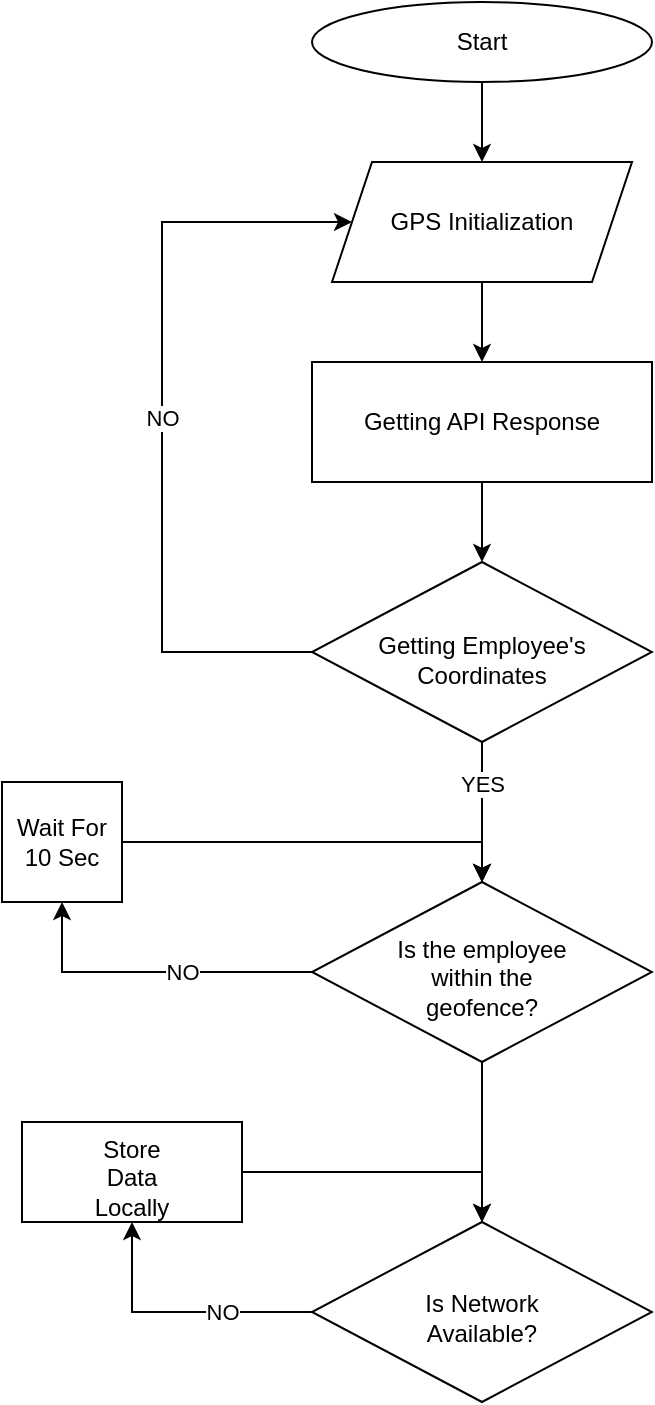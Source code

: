 <mxfile version="24.7.13">
  <diagram id="C5RBs43oDa-KdzZeNtuy" name="Page-1">
    <mxGraphModel dx="1177" dy="650" grid="1" gridSize="10" guides="1" tooltips="1" connect="1" arrows="1" fold="1" page="1" pageScale="1" pageWidth="827" pageHeight="1169" math="0" shadow="0">
      <root>
        <mxCell id="WIyWlLk6GJQsqaUBKTNV-0" />
        <mxCell id="WIyWlLk6GJQsqaUBKTNV-1" parent="WIyWlLk6GJQsqaUBKTNV-0" />
        <mxCell id="4yEzGVLm3s_ddeEHZAAZ-2" value="" style="edgeStyle=orthogonalEdgeStyle;rounded=0;orthogonalLoop=1;jettySize=auto;html=1;" edge="1" parent="WIyWlLk6GJQsqaUBKTNV-1" source="4yEzGVLm3s_ddeEHZAAZ-0" target="4yEzGVLm3s_ddeEHZAAZ-1">
          <mxGeometry relative="1" as="geometry" />
        </mxCell>
        <object label="Start" id="4yEzGVLm3s_ddeEHZAAZ-0">
          <mxCell style="ellipse;whiteSpace=wrap;html=1;" vertex="1" parent="WIyWlLk6GJQsqaUBKTNV-1">
            <mxGeometry x="165" y="10" width="170" height="40" as="geometry" />
          </mxCell>
        </object>
        <mxCell id="4yEzGVLm3s_ddeEHZAAZ-5" value="" style="edgeStyle=orthogonalEdgeStyle;rounded=0;orthogonalLoop=1;jettySize=auto;html=1;" edge="1" parent="WIyWlLk6GJQsqaUBKTNV-1" source="4yEzGVLm3s_ddeEHZAAZ-1" target="4yEzGVLm3s_ddeEHZAAZ-4">
          <mxGeometry relative="1" as="geometry" />
        </mxCell>
        <mxCell id="4yEzGVLm3s_ddeEHZAAZ-1" value="GPS Initialization" style="shape=parallelogram;perimeter=parallelogramPerimeter;whiteSpace=wrap;html=1;fixedSize=1;" vertex="1" parent="WIyWlLk6GJQsqaUBKTNV-1">
          <mxGeometry x="175" y="90" width="150" height="60" as="geometry" />
        </mxCell>
        <mxCell id="4yEzGVLm3s_ddeEHZAAZ-7" value="" style="edgeStyle=orthogonalEdgeStyle;rounded=0;orthogonalLoop=1;jettySize=auto;html=1;" edge="1" parent="WIyWlLk6GJQsqaUBKTNV-1" source="4yEzGVLm3s_ddeEHZAAZ-4" target="4yEzGVLm3s_ddeEHZAAZ-6">
          <mxGeometry relative="1" as="geometry" />
        </mxCell>
        <mxCell id="4yEzGVLm3s_ddeEHZAAZ-4" value="Getting API Response" style="whiteSpace=wrap;html=1;" vertex="1" parent="WIyWlLk6GJQsqaUBKTNV-1">
          <mxGeometry x="165" y="190" width="170" height="60" as="geometry" />
        </mxCell>
        <mxCell id="4yEzGVLm3s_ddeEHZAAZ-16" value="" style="edgeStyle=orthogonalEdgeStyle;rounded=0;orthogonalLoop=1;jettySize=auto;html=1;" edge="1" parent="WIyWlLk6GJQsqaUBKTNV-1" source="4yEzGVLm3s_ddeEHZAAZ-6" target="4yEzGVLm3s_ddeEHZAAZ-15">
          <mxGeometry relative="1" as="geometry" />
        </mxCell>
        <mxCell id="4yEzGVLm3s_ddeEHZAAZ-17" value="YES" style="edgeStyle=orthogonalEdgeStyle;rounded=0;orthogonalLoop=1;jettySize=auto;html=1;" edge="1" parent="WIyWlLk6GJQsqaUBKTNV-1" source="4yEzGVLm3s_ddeEHZAAZ-6" target="4yEzGVLm3s_ddeEHZAAZ-15">
          <mxGeometry x="-0.4" relative="1" as="geometry">
            <mxPoint as="offset" />
          </mxGeometry>
        </mxCell>
        <mxCell id="4yEzGVLm3s_ddeEHZAAZ-6" value="Getting Employee&#39;s Coordinates" style="rhombus;whiteSpace=wrap;html=1;spacingTop=7;" vertex="1" parent="WIyWlLk6GJQsqaUBKTNV-1">
          <mxGeometry x="165" y="290" width="170" height="90" as="geometry" />
        </mxCell>
        <mxCell id="4yEzGVLm3s_ddeEHZAAZ-9" value="NO" style="edgeStyle=none;orthogonalLoop=1;jettySize=auto;html=1;rounded=0;entryX=0;entryY=0.5;entryDx=0;entryDy=0;exitX=0;exitY=0.5;exitDx=0;exitDy=0;" edge="1" parent="WIyWlLk6GJQsqaUBKTNV-1" source="4yEzGVLm3s_ddeEHZAAZ-6" target="4yEzGVLm3s_ddeEHZAAZ-1">
          <mxGeometry width="100" relative="1" as="geometry">
            <mxPoint x="190" y="330" as="sourcePoint" />
            <mxPoint x="90" y="120" as="targetPoint" />
            <Array as="points">
              <mxPoint x="90" y="335" />
              <mxPoint x="90" y="120" />
            </Array>
          </mxGeometry>
        </mxCell>
        <mxCell id="4yEzGVLm3s_ddeEHZAAZ-20" value="NO" style="edgeStyle=orthogonalEdgeStyle;rounded=0;orthogonalLoop=1;jettySize=auto;html=1;exitX=0;exitY=0.5;exitDx=0;exitDy=0;entryX=0.5;entryY=1;entryDx=0;entryDy=0;" edge="1" parent="WIyWlLk6GJQsqaUBKTNV-1" source="4yEzGVLm3s_ddeEHZAAZ-15" target="4yEzGVLm3s_ddeEHZAAZ-19">
          <mxGeometry x="-0.188" relative="1" as="geometry">
            <mxPoint as="offset" />
          </mxGeometry>
        </mxCell>
        <mxCell id="4yEzGVLm3s_ddeEHZAAZ-29" value="" style="edgeStyle=orthogonalEdgeStyle;rounded=0;orthogonalLoop=1;jettySize=auto;html=1;" edge="1" parent="WIyWlLk6GJQsqaUBKTNV-1" source="4yEzGVLm3s_ddeEHZAAZ-15" target="4yEzGVLm3s_ddeEHZAAZ-28">
          <mxGeometry relative="1" as="geometry" />
        </mxCell>
        <mxCell id="4yEzGVLm3s_ddeEHZAAZ-15" value="&lt;div style=&quot;&quot;&gt;&lt;span style=&quot;background-color: initial;&quot;&gt;Is the employee within the geofence?&lt;/span&gt;&lt;/div&gt;" style="rhombus;whiteSpace=wrap;html=1;align=center;spacingLeft=30;spacingRight=30;spacingTop=5;" vertex="1" parent="WIyWlLk6GJQsqaUBKTNV-1">
          <mxGeometry x="165" y="450" width="170" height="90" as="geometry" />
        </mxCell>
        <mxCell id="4yEzGVLm3s_ddeEHZAAZ-22" style="edgeStyle=orthogonalEdgeStyle;rounded=0;orthogonalLoop=1;jettySize=auto;html=1;entryX=0.5;entryY=0;entryDx=0;entryDy=0;" edge="1" parent="WIyWlLk6GJQsqaUBKTNV-1" source="4yEzGVLm3s_ddeEHZAAZ-19" target="4yEzGVLm3s_ddeEHZAAZ-15">
          <mxGeometry relative="1" as="geometry">
            <Array as="points">
              <mxPoint x="250" y="430" />
            </Array>
          </mxGeometry>
        </mxCell>
        <mxCell id="4yEzGVLm3s_ddeEHZAAZ-19" value="Wait For 10 Sec" style="whiteSpace=wrap;html=1;aspect=fixed;" vertex="1" parent="WIyWlLk6GJQsqaUBKTNV-1">
          <mxGeometry x="10" y="400" width="60" height="60" as="geometry" />
        </mxCell>
        <mxCell id="4yEzGVLm3s_ddeEHZAAZ-28" value="Is Network Available?" style="rhombus;whiteSpace=wrap;html=1;align=center;spacingLeft=30;spacingRight=30;spacingTop=5;" vertex="1" parent="WIyWlLk6GJQsqaUBKTNV-1">
          <mxGeometry x="165" y="620" width="170" height="90" as="geometry" />
        </mxCell>
        <mxCell id="4yEzGVLm3s_ddeEHZAAZ-35" value="NO" style="edgeStyle=orthogonalEdgeStyle;rounded=0;orthogonalLoop=1;jettySize=auto;html=1;exitX=0;exitY=0.5;exitDx=0;exitDy=0;entryX=0.5;entryY=1;entryDx=0;entryDy=0;" edge="1" parent="WIyWlLk6GJQsqaUBKTNV-1" source="4yEzGVLm3s_ddeEHZAAZ-28" target="4yEzGVLm3s_ddeEHZAAZ-31">
          <mxGeometry x="-0.333" relative="1" as="geometry">
            <mxPoint as="offset" />
          </mxGeometry>
        </mxCell>
        <mxCell id="4yEzGVLm3s_ddeEHZAAZ-36" style="edgeStyle=orthogonalEdgeStyle;rounded=0;orthogonalLoop=1;jettySize=auto;html=1;entryX=0.5;entryY=0;entryDx=0;entryDy=0;" edge="1" parent="WIyWlLk6GJQsqaUBKTNV-1" source="4yEzGVLm3s_ddeEHZAAZ-31" target="4yEzGVLm3s_ddeEHZAAZ-28">
          <mxGeometry relative="1" as="geometry" />
        </mxCell>
        <mxCell id="4yEzGVLm3s_ddeEHZAAZ-31" value="Store Data Locally" style="whiteSpace=wrap;html=1;spacingLeft=30;spacingRight=30;spacingTop=5;" vertex="1" parent="WIyWlLk6GJQsqaUBKTNV-1">
          <mxGeometry x="20" y="570" width="110" height="50" as="geometry" />
        </mxCell>
      </root>
    </mxGraphModel>
  </diagram>
</mxfile>

